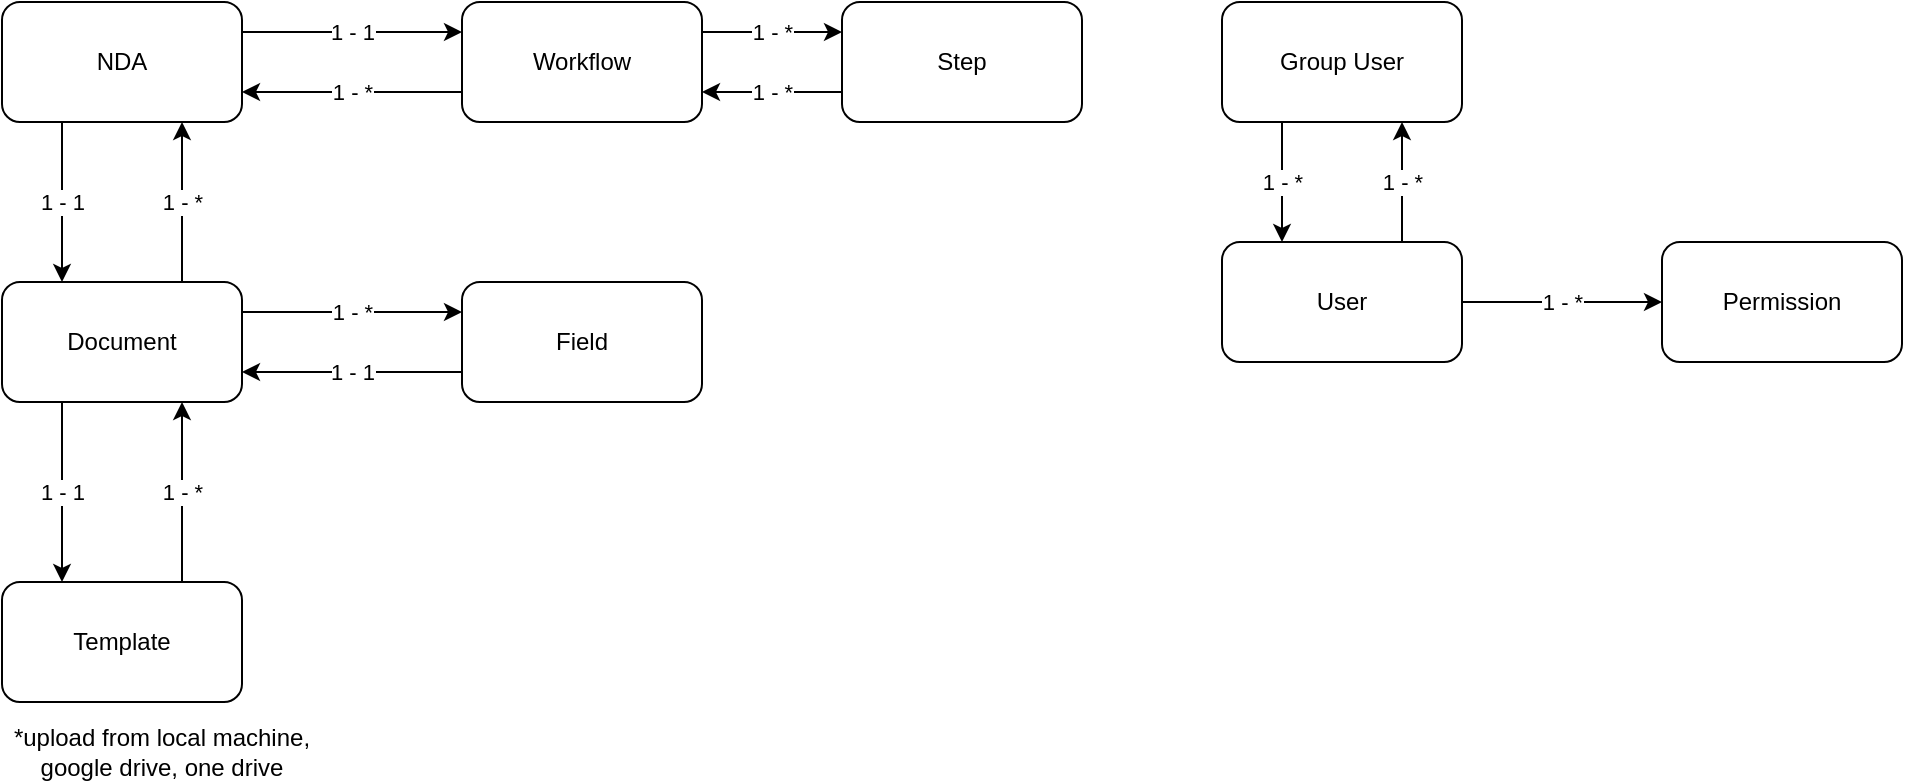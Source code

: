 <mxfile version="20.7.4" type="github">
  <diagram id="50uXjZWjgizl9-gbEzyX" name="Page-1">
    <mxGraphModel dx="1004" dy="545" grid="1" gridSize="10" guides="1" tooltips="1" connect="1" arrows="1" fold="1" page="1" pageScale="1" pageWidth="850" pageHeight="1100" math="0" shadow="0">
      <root>
        <mxCell id="0" />
        <mxCell id="1" parent="0" />
        <mxCell id="VLugGdpwfvtk1Kc6txvS-2" value="User" style="rounded=1;whiteSpace=wrap;html=1;" parent="1" vertex="1">
          <mxGeometry x="620" y="180" width="120" height="60" as="geometry" />
        </mxCell>
        <mxCell id="VLugGdpwfvtk1Kc6txvS-3" value="Template" style="rounded=1;whiteSpace=wrap;html=1;" parent="1" vertex="1">
          <mxGeometry x="10" y="350" width="120" height="60" as="geometry" />
        </mxCell>
        <mxCell id="VLugGdpwfvtk1Kc6txvS-4" value="Document" style="rounded=1;whiteSpace=wrap;html=1;" parent="1" vertex="1">
          <mxGeometry x="10" y="200" width="120" height="60" as="geometry" />
        </mxCell>
        <mxCell id="VLugGdpwfvtk1Kc6txvS-5" value="NDA" style="rounded=1;whiteSpace=wrap;html=1;" parent="1" vertex="1">
          <mxGeometry x="10" y="60" width="120" height="60" as="geometry" />
        </mxCell>
        <mxCell id="VLugGdpwfvtk1Kc6txvS-6" value="Workflow" style="rounded=1;whiteSpace=wrap;html=1;" parent="1" vertex="1">
          <mxGeometry x="240" y="60" width="120" height="60" as="geometry" />
        </mxCell>
        <mxCell id="VLugGdpwfvtk1Kc6txvS-7" value="Permission" style="rounded=1;whiteSpace=wrap;html=1;" parent="1" vertex="1">
          <mxGeometry x="840" y="180" width="120" height="60" as="geometry" />
        </mxCell>
        <mxCell id="VLugGdpwfvtk1Kc6txvS-8" value="Field" style="rounded=1;whiteSpace=wrap;html=1;" parent="1" vertex="1">
          <mxGeometry x="240" y="200" width="120" height="60" as="geometry" />
        </mxCell>
        <mxCell id="VLugGdpwfvtk1Kc6txvS-9" value="Step" style="rounded=1;whiteSpace=wrap;html=1;" parent="1" vertex="1">
          <mxGeometry x="430" y="60" width="120" height="60" as="geometry" />
        </mxCell>
        <mxCell id="VLugGdpwfvtk1Kc6txvS-10" value="Group User" style="rounded=1;whiteSpace=wrap;html=1;" parent="1" vertex="1">
          <mxGeometry x="620" y="60" width="120" height="60" as="geometry" />
        </mxCell>
        <mxCell id="VLugGdpwfvtk1Kc6txvS-11" value="" style="endArrow=classic;html=1;rounded=0;" parent="1" edge="1">
          <mxGeometry relative="1" as="geometry">
            <mxPoint x="740" y="210" as="sourcePoint" />
            <mxPoint x="840" y="210" as="targetPoint" />
          </mxGeometry>
        </mxCell>
        <mxCell id="VLugGdpwfvtk1Kc6txvS-12" value="1 - *" style="edgeLabel;resizable=0;html=1;align=center;verticalAlign=middle;" parent="VLugGdpwfvtk1Kc6txvS-11" connectable="0" vertex="1">
          <mxGeometry relative="1" as="geometry" />
        </mxCell>
        <mxCell id="B2m-hiyiC4zVJFIlBCmN-1" value="" style="endArrow=classic;html=1;rounded=0;exitX=1;exitY=0.25;exitDx=0;exitDy=0;entryX=0;entryY=0.25;entryDx=0;entryDy=0;" edge="1" parent="1" source="VLugGdpwfvtk1Kc6txvS-4" target="VLugGdpwfvtk1Kc6txvS-8">
          <mxGeometry relative="1" as="geometry">
            <mxPoint x="70" y="190" as="sourcePoint" />
            <mxPoint x="170" y="190" as="targetPoint" />
          </mxGeometry>
        </mxCell>
        <mxCell id="B2m-hiyiC4zVJFIlBCmN-2" value="1 - *" style="edgeLabel;resizable=0;html=1;align=center;verticalAlign=middle;" connectable="0" vertex="1" parent="B2m-hiyiC4zVJFIlBCmN-1">
          <mxGeometry relative="1" as="geometry" />
        </mxCell>
        <mxCell id="B2m-hiyiC4zVJFIlBCmN-4" value="" style="endArrow=classic;html=1;rounded=0;entryX=0;entryY=0.25;entryDx=0;entryDy=0;exitX=1;exitY=0.25;exitDx=0;exitDy=0;" edge="1" parent="1" source="VLugGdpwfvtk1Kc6txvS-5" target="VLugGdpwfvtk1Kc6txvS-6">
          <mxGeometry relative="1" as="geometry">
            <mxPoint x="170" y="150" as="sourcePoint" />
            <mxPoint x="170" y="190" as="targetPoint" />
          </mxGeometry>
        </mxCell>
        <mxCell id="B2m-hiyiC4zVJFIlBCmN-5" value="1 - 1" style="edgeLabel;resizable=0;html=1;align=center;verticalAlign=middle;" connectable="0" vertex="1" parent="B2m-hiyiC4zVJFIlBCmN-4">
          <mxGeometry relative="1" as="geometry" />
        </mxCell>
        <mxCell id="B2m-hiyiC4zVJFIlBCmN-9" value="" style="endArrow=classic;html=1;rounded=0;exitX=1;exitY=0.25;exitDx=0;exitDy=0;entryX=0;entryY=0.25;entryDx=0;entryDy=0;" edge="1" parent="1" source="VLugGdpwfvtk1Kc6txvS-6" target="VLugGdpwfvtk1Kc6txvS-9">
          <mxGeometry relative="1" as="geometry">
            <mxPoint x="140" y="160" as="sourcePoint" />
            <mxPoint x="240" y="160" as="targetPoint" />
          </mxGeometry>
        </mxCell>
        <mxCell id="B2m-hiyiC4zVJFIlBCmN-10" value="1 - *" style="edgeLabel;resizable=0;html=1;align=center;verticalAlign=middle;" connectable="0" vertex="1" parent="B2m-hiyiC4zVJFIlBCmN-9">
          <mxGeometry relative="1" as="geometry" />
        </mxCell>
        <mxCell id="B2m-hiyiC4zVJFIlBCmN-12" value="" style="endArrow=classic;html=1;rounded=0;exitX=0.25;exitY=1;exitDx=0;exitDy=0;entryX=0.25;entryY=0;entryDx=0;entryDy=0;" edge="1" parent="1" source="VLugGdpwfvtk1Kc6txvS-4" target="VLugGdpwfvtk1Kc6txvS-3">
          <mxGeometry relative="1" as="geometry">
            <mxPoint x="150" y="140" as="sourcePoint" />
            <mxPoint x="250" y="140" as="targetPoint" />
          </mxGeometry>
        </mxCell>
        <mxCell id="B2m-hiyiC4zVJFIlBCmN-13" value="1 - 1" style="edgeLabel;resizable=0;html=1;align=center;verticalAlign=middle;" connectable="0" vertex="1" parent="B2m-hiyiC4zVJFIlBCmN-12">
          <mxGeometry relative="1" as="geometry" />
        </mxCell>
        <mxCell id="B2m-hiyiC4zVJFIlBCmN-14" value="" style="endArrow=classic;html=1;rounded=0;exitX=0.75;exitY=0;exitDx=0;exitDy=0;entryX=0.75;entryY=1;entryDx=0;entryDy=0;" edge="1" parent="1" source="VLugGdpwfvtk1Kc6txvS-3" target="VLugGdpwfvtk1Kc6txvS-4">
          <mxGeometry relative="1" as="geometry">
            <mxPoint x="150" y="140" as="sourcePoint" />
            <mxPoint x="250" y="140" as="targetPoint" />
          </mxGeometry>
        </mxCell>
        <mxCell id="B2m-hiyiC4zVJFIlBCmN-15" value="1 - *" style="edgeLabel;resizable=0;html=1;align=center;verticalAlign=middle;" connectable="0" vertex="1" parent="B2m-hiyiC4zVJFIlBCmN-14">
          <mxGeometry relative="1" as="geometry" />
        </mxCell>
        <mxCell id="B2m-hiyiC4zVJFIlBCmN-17" value="" style="endArrow=classic;html=1;rounded=0;exitX=0;exitY=0.75;exitDx=0;exitDy=0;entryX=1;entryY=0.75;entryDx=0;entryDy=0;" edge="1" parent="1" source="VLugGdpwfvtk1Kc6txvS-8" target="VLugGdpwfvtk1Kc6txvS-4">
          <mxGeometry relative="1" as="geometry">
            <mxPoint x="160" y="130" as="sourcePoint" />
            <mxPoint x="260" y="130" as="targetPoint" />
          </mxGeometry>
        </mxCell>
        <mxCell id="B2m-hiyiC4zVJFIlBCmN-18" value="1 - 1" style="edgeLabel;resizable=0;html=1;align=center;verticalAlign=middle;" connectable="0" vertex="1" parent="B2m-hiyiC4zVJFIlBCmN-17">
          <mxGeometry relative="1" as="geometry" />
        </mxCell>
        <mxCell id="B2m-hiyiC4zVJFIlBCmN-19" value="" style="endArrow=classic;html=1;rounded=0;exitX=0;exitY=0.75;exitDx=0;exitDy=0;entryX=1;entryY=0.75;entryDx=0;entryDy=0;" edge="1" parent="1" source="VLugGdpwfvtk1Kc6txvS-6" target="VLugGdpwfvtk1Kc6txvS-5">
          <mxGeometry relative="1" as="geometry">
            <mxPoint x="200" y="180" as="sourcePoint" />
            <mxPoint x="300" y="180" as="targetPoint" />
          </mxGeometry>
        </mxCell>
        <mxCell id="B2m-hiyiC4zVJFIlBCmN-20" value="1 - *" style="edgeLabel;resizable=0;html=1;align=center;verticalAlign=middle;" connectable="0" vertex="1" parent="B2m-hiyiC4zVJFIlBCmN-19">
          <mxGeometry relative="1" as="geometry" />
        </mxCell>
        <mxCell id="B2m-hiyiC4zVJFIlBCmN-21" value="" style="endArrow=classic;html=1;rounded=0;exitX=0.25;exitY=1;exitDx=0;exitDy=0;entryX=0.25;entryY=0;entryDx=0;entryDy=0;" edge="1" parent="1" source="VLugGdpwfvtk1Kc6txvS-5" target="VLugGdpwfvtk1Kc6txvS-4">
          <mxGeometry relative="1" as="geometry">
            <mxPoint x="260" y="210" as="sourcePoint" />
            <mxPoint x="360" y="210" as="targetPoint" />
          </mxGeometry>
        </mxCell>
        <mxCell id="B2m-hiyiC4zVJFIlBCmN-22" value="1 - 1" style="edgeLabel;resizable=0;html=1;align=center;verticalAlign=middle;" connectable="0" vertex="1" parent="B2m-hiyiC4zVJFIlBCmN-21">
          <mxGeometry relative="1" as="geometry" />
        </mxCell>
        <mxCell id="B2m-hiyiC4zVJFIlBCmN-23" value="" style="endArrow=classic;html=1;rounded=0;exitX=0.75;exitY=0;exitDx=0;exitDy=0;entryX=0.75;entryY=1;entryDx=0;entryDy=0;" edge="1" parent="1" source="VLugGdpwfvtk1Kc6txvS-4" target="VLugGdpwfvtk1Kc6txvS-5">
          <mxGeometry relative="1" as="geometry">
            <mxPoint x="260" y="210" as="sourcePoint" />
            <mxPoint x="360" y="210" as="targetPoint" />
          </mxGeometry>
        </mxCell>
        <mxCell id="B2m-hiyiC4zVJFIlBCmN-24" value="1 - *" style="edgeLabel;resizable=0;html=1;align=center;verticalAlign=middle;" connectable="0" vertex="1" parent="B2m-hiyiC4zVJFIlBCmN-23">
          <mxGeometry relative="1" as="geometry" />
        </mxCell>
        <mxCell id="B2m-hiyiC4zVJFIlBCmN-25" value="*upload from local machine, google drive, one drive" style="text;html=1;strokeColor=none;fillColor=none;align=center;verticalAlign=middle;whiteSpace=wrap;rounded=0;" vertex="1" parent="1">
          <mxGeometry x="10" y="420" width="160" height="30" as="geometry" />
        </mxCell>
        <mxCell id="B2m-hiyiC4zVJFIlBCmN-26" value="" style="endArrow=classic;html=1;rounded=0;exitX=0;exitY=0.75;exitDx=0;exitDy=0;entryX=1;entryY=0.75;entryDx=0;entryDy=0;" edge="1" parent="1" source="VLugGdpwfvtk1Kc6txvS-9" target="VLugGdpwfvtk1Kc6txvS-6">
          <mxGeometry relative="1" as="geometry">
            <mxPoint x="230" y="190" as="sourcePoint" />
            <mxPoint x="330" y="190" as="targetPoint" />
          </mxGeometry>
        </mxCell>
        <mxCell id="B2m-hiyiC4zVJFIlBCmN-27" value="1 - *" style="edgeLabel;resizable=0;html=1;align=center;verticalAlign=middle;" connectable="0" vertex="1" parent="B2m-hiyiC4zVJFIlBCmN-26">
          <mxGeometry relative="1" as="geometry" />
        </mxCell>
        <mxCell id="B2m-hiyiC4zVJFIlBCmN-34" value="" style="endArrow=classic;html=1;rounded=0;exitX=0.25;exitY=1;exitDx=0;exitDy=0;entryX=0.25;entryY=0;entryDx=0;entryDy=0;" edge="1" parent="1" source="VLugGdpwfvtk1Kc6txvS-10" target="VLugGdpwfvtk1Kc6txvS-2">
          <mxGeometry relative="1" as="geometry">
            <mxPoint x="530" y="190" as="sourcePoint" />
            <mxPoint x="630" y="190" as="targetPoint" />
          </mxGeometry>
        </mxCell>
        <mxCell id="B2m-hiyiC4zVJFIlBCmN-35" value="1 - *" style="edgeLabel;resizable=0;html=1;align=center;verticalAlign=middle;" connectable="0" vertex="1" parent="B2m-hiyiC4zVJFIlBCmN-34">
          <mxGeometry relative="1" as="geometry" />
        </mxCell>
        <mxCell id="B2m-hiyiC4zVJFIlBCmN-36" value="" style="endArrow=classic;html=1;rounded=0;exitX=0.75;exitY=0;exitDx=0;exitDy=0;entryX=0.75;entryY=1;entryDx=0;entryDy=0;" edge="1" parent="1" source="VLugGdpwfvtk1Kc6txvS-2" target="VLugGdpwfvtk1Kc6txvS-10">
          <mxGeometry relative="1" as="geometry">
            <mxPoint x="530" y="190" as="sourcePoint" />
            <mxPoint x="630" y="190" as="targetPoint" />
          </mxGeometry>
        </mxCell>
        <mxCell id="B2m-hiyiC4zVJFIlBCmN-37" value="1 - *" style="edgeLabel;resizable=0;html=1;align=center;verticalAlign=middle;" connectable="0" vertex="1" parent="B2m-hiyiC4zVJFIlBCmN-36">
          <mxGeometry relative="1" as="geometry" />
        </mxCell>
      </root>
    </mxGraphModel>
  </diagram>
</mxfile>
